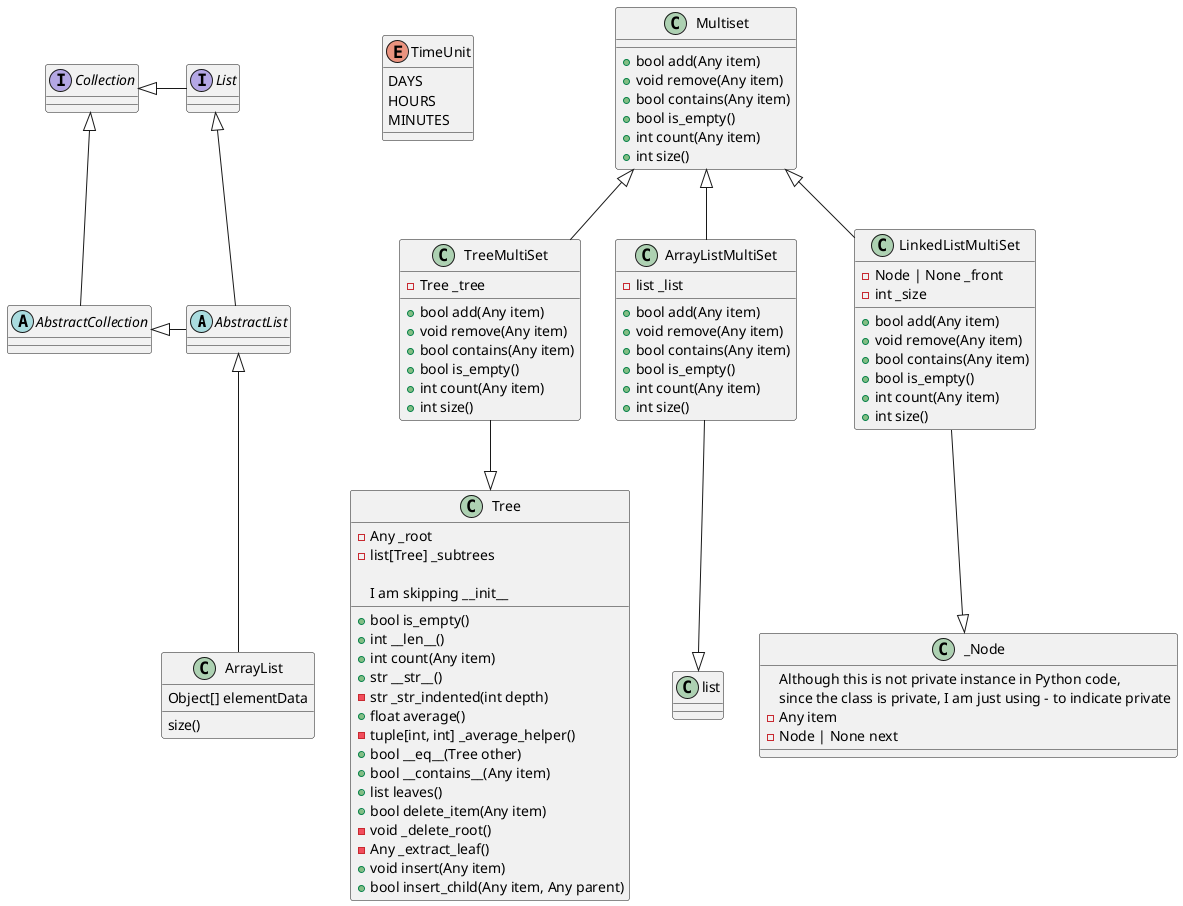 '@startuml
''https://plantuml.com/class-diagram
'
'abstract class AbstractList
'abstract AbstractCollection
'interface List
'interface Collection
'
'List <|-- AbstractList
'Collection <|-- AbstractCollection
'
'Collection <|- List
'AbstractCollection <|- AbstractList
'AbstractList <|-- ArrayList
'
'class ArrayList {
'Object[] elementData
'size()
'}
'
'enum TimeUnit {
'DAYS
'HOURS
'MINUTES
'}

class Multiset {
    +bool add(Any item)
    +void remove(Any item)
    +bool contains(Any item)
    +bool is_empty()
    +int count(Any item)
    +int size()
}

class Tree {
    -Any _root
    -list[Tree] _subtrees

'I am skipping __init__
    +bool is_empty()
    +int __len__()
    +int count(Any item)
    +str __str__()
    -str _str_indented(int depth)
    +float average()
    -tuple[int, int] _average_helper()
    +bool __eq__(Tree other)
    +bool __contains__(Any item)
    +list leaves()
    +bool delete_item(Any item)
    -void _delete_root()
    -Any _extract_leaf()
    +void insert(Any item)
    +bool insert_child(Any item, Any parent)
}

class TreeMultiSet {
    -Tree _tree
    +bool add(Any item)
    +void remove(Any item)
    +bool contains(Any item)
    +bool is_empty()
    +int count(Any item)
    +int size()
}

class ArrayListMultiSet {
    -list _list
    +bool add(Any item)
    +void remove(Any item)
    +bool contains(Any item)
    +bool is_empty()
    +int count(Any item)
    +int size()
}

class LinkedListMultiSet {
    -Node | None _front
    -int _size
    +bool add(Any item)
    +void remove(Any item)
    +bool contains(Any item)
    +bool is_empty()
    +int count(Any item)
    +int size()
}

class _Node {
'Although this is not private instance in Python code,
'since the class is private, I am just using - to indicate private
    -Any item
    -Node | None next
}

Multiset <|-- TreeMultiSet
Multiset <|-- ArrayListMultiSet
Multiset <|-- LinkedListMultiSet

TreeMultiSet --|> Tree
ArrayListMultiSet --|> list
LinkedListMultiSet --|> _Node

@enduml

